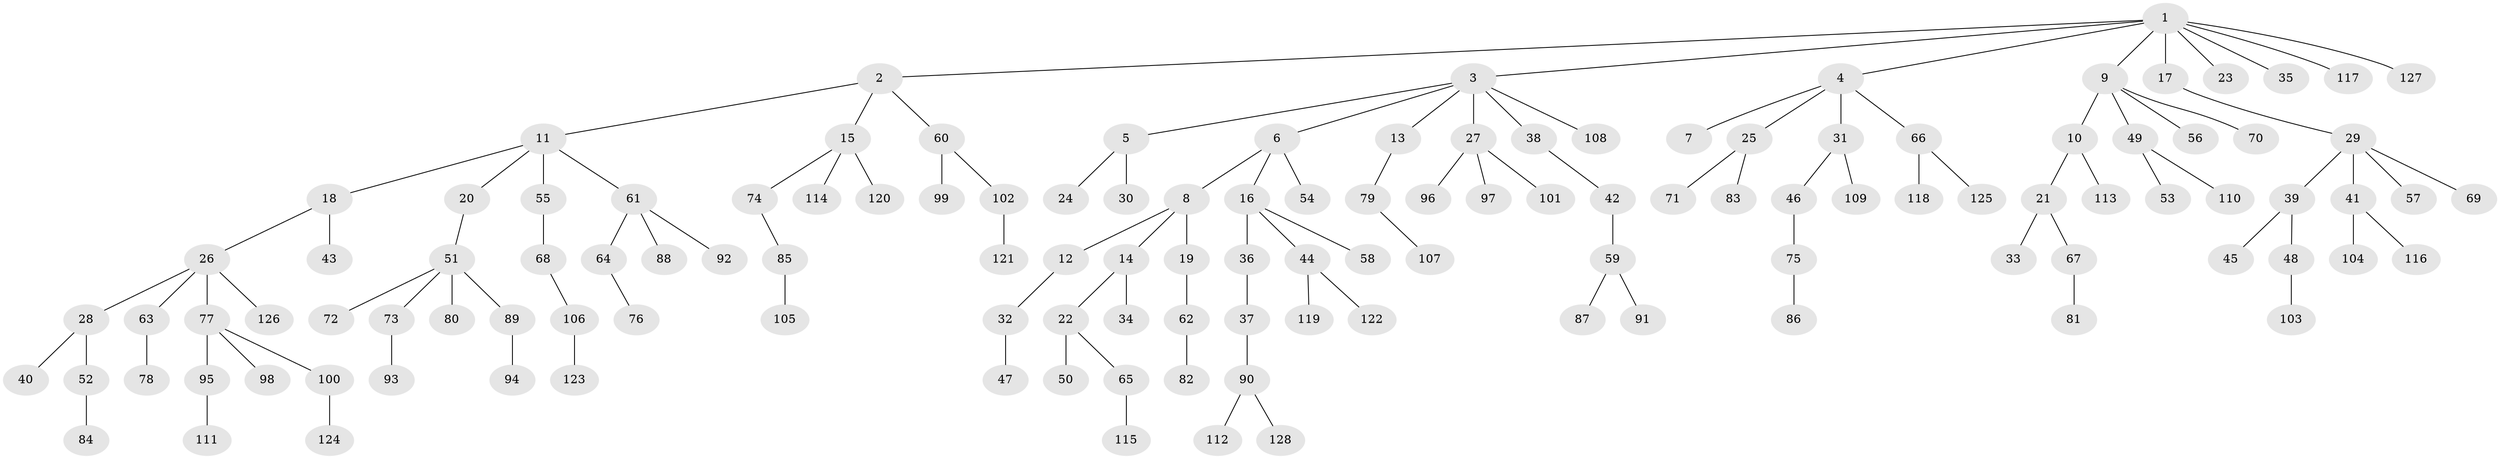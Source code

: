 // Generated by graph-tools (version 1.1) at 2025/50/03/09/25 03:50:24]
// undirected, 128 vertices, 127 edges
graph export_dot {
graph [start="1"]
  node [color=gray90,style=filled];
  1;
  2;
  3;
  4;
  5;
  6;
  7;
  8;
  9;
  10;
  11;
  12;
  13;
  14;
  15;
  16;
  17;
  18;
  19;
  20;
  21;
  22;
  23;
  24;
  25;
  26;
  27;
  28;
  29;
  30;
  31;
  32;
  33;
  34;
  35;
  36;
  37;
  38;
  39;
  40;
  41;
  42;
  43;
  44;
  45;
  46;
  47;
  48;
  49;
  50;
  51;
  52;
  53;
  54;
  55;
  56;
  57;
  58;
  59;
  60;
  61;
  62;
  63;
  64;
  65;
  66;
  67;
  68;
  69;
  70;
  71;
  72;
  73;
  74;
  75;
  76;
  77;
  78;
  79;
  80;
  81;
  82;
  83;
  84;
  85;
  86;
  87;
  88;
  89;
  90;
  91;
  92;
  93;
  94;
  95;
  96;
  97;
  98;
  99;
  100;
  101;
  102;
  103;
  104;
  105;
  106;
  107;
  108;
  109;
  110;
  111;
  112;
  113;
  114;
  115;
  116;
  117;
  118;
  119;
  120;
  121;
  122;
  123;
  124;
  125;
  126;
  127;
  128;
  1 -- 2;
  1 -- 3;
  1 -- 4;
  1 -- 9;
  1 -- 17;
  1 -- 23;
  1 -- 35;
  1 -- 117;
  1 -- 127;
  2 -- 11;
  2 -- 15;
  2 -- 60;
  3 -- 5;
  3 -- 6;
  3 -- 13;
  3 -- 27;
  3 -- 38;
  3 -- 108;
  4 -- 7;
  4 -- 25;
  4 -- 31;
  4 -- 66;
  5 -- 24;
  5 -- 30;
  6 -- 8;
  6 -- 16;
  6 -- 54;
  8 -- 12;
  8 -- 14;
  8 -- 19;
  9 -- 10;
  9 -- 49;
  9 -- 56;
  9 -- 70;
  10 -- 21;
  10 -- 113;
  11 -- 18;
  11 -- 20;
  11 -- 55;
  11 -- 61;
  12 -- 32;
  13 -- 79;
  14 -- 22;
  14 -- 34;
  15 -- 74;
  15 -- 114;
  15 -- 120;
  16 -- 36;
  16 -- 44;
  16 -- 58;
  17 -- 29;
  18 -- 26;
  18 -- 43;
  19 -- 62;
  20 -- 51;
  21 -- 33;
  21 -- 67;
  22 -- 50;
  22 -- 65;
  25 -- 71;
  25 -- 83;
  26 -- 28;
  26 -- 63;
  26 -- 77;
  26 -- 126;
  27 -- 96;
  27 -- 97;
  27 -- 101;
  28 -- 40;
  28 -- 52;
  29 -- 39;
  29 -- 41;
  29 -- 57;
  29 -- 69;
  31 -- 46;
  31 -- 109;
  32 -- 47;
  36 -- 37;
  37 -- 90;
  38 -- 42;
  39 -- 45;
  39 -- 48;
  41 -- 104;
  41 -- 116;
  42 -- 59;
  44 -- 119;
  44 -- 122;
  46 -- 75;
  48 -- 103;
  49 -- 53;
  49 -- 110;
  51 -- 72;
  51 -- 73;
  51 -- 80;
  51 -- 89;
  52 -- 84;
  55 -- 68;
  59 -- 87;
  59 -- 91;
  60 -- 99;
  60 -- 102;
  61 -- 64;
  61 -- 88;
  61 -- 92;
  62 -- 82;
  63 -- 78;
  64 -- 76;
  65 -- 115;
  66 -- 118;
  66 -- 125;
  67 -- 81;
  68 -- 106;
  73 -- 93;
  74 -- 85;
  75 -- 86;
  77 -- 95;
  77 -- 98;
  77 -- 100;
  79 -- 107;
  85 -- 105;
  89 -- 94;
  90 -- 112;
  90 -- 128;
  95 -- 111;
  100 -- 124;
  102 -- 121;
  106 -- 123;
}

